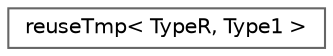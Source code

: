 digraph "Graphical Class Hierarchy"
{
 // LATEX_PDF_SIZE
  bgcolor="transparent";
  edge [fontname=Helvetica,fontsize=10,labelfontname=Helvetica,labelfontsize=10];
  node [fontname=Helvetica,fontsize=10,shape=box,height=0.2,width=0.4];
  rankdir="LR";
  Node0 [id="Node000000",label="reuseTmp\< TypeR, Type1 \>",height=0.2,width=0.4,color="grey40", fillcolor="white", style="filled",URL="$structFoam_1_1reuseTmp.html",tooltip=" "];
}
